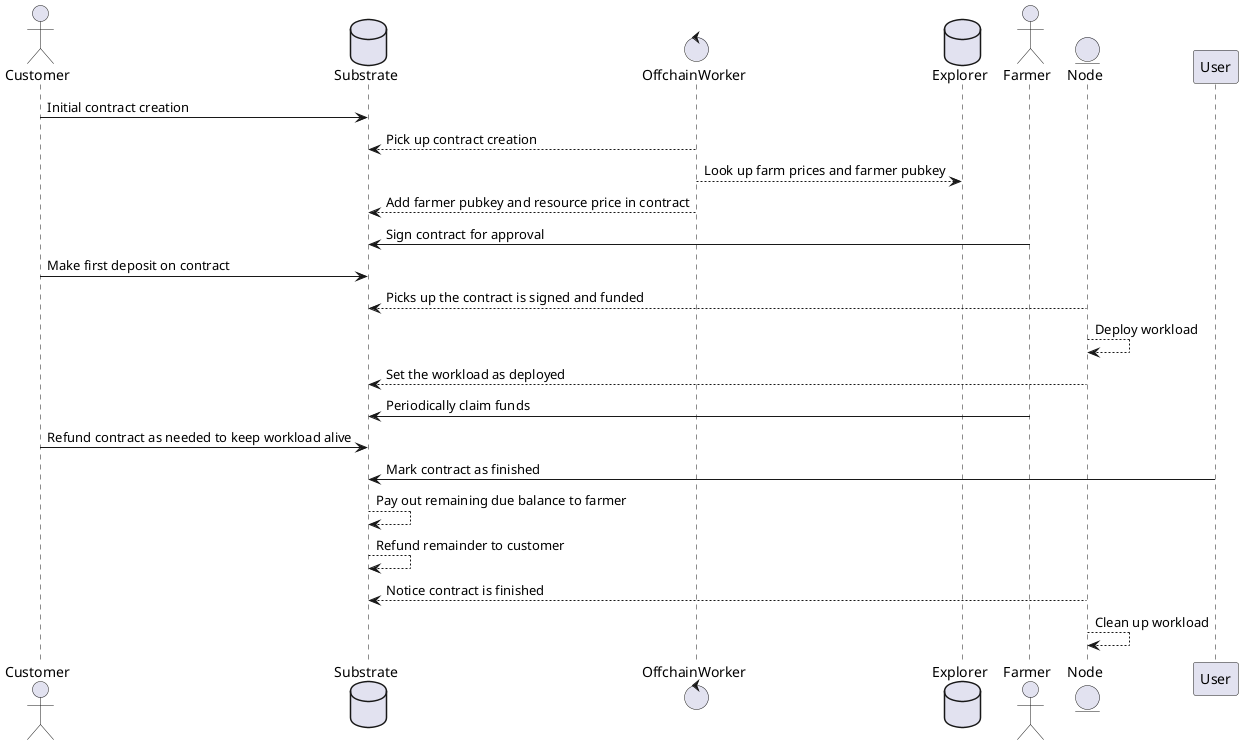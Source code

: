 @startuml
actor Customer
database Substrate
control OffchainWorker
database Explorer
actor Farmer
entity Node

Customer -> Substrate: Initial contract creation
OffchainWorker --> Substrate: Pick up contract creation
OffchainWorker --> Explorer: Look up farm prices and farmer pubkey
OffchainWorker --> Substrate: Add farmer pubkey and resource price in contract
Farmer -> Substrate: Sign contract for approval
Customer -> Substrate: Make first deposit on contract
Node --> Substrate: Picks up the contract is signed and funded
Node --> Node: Deploy workload
Node --> Substrate: Set the workload as deployed
Farmer -> Substrate: Periodically claim funds
Customer -> Substrate: Refund contract as needed to keep workload alive
User -> Substrate: Mark contract as finished
Substrate --> Substrate: Pay out remaining due balance to farmer
Substrate --> Substrate: Refund remainder to customer
Node --> Substrate: Notice contract is finished
Node --> Node: Clean up workload

@enduml
